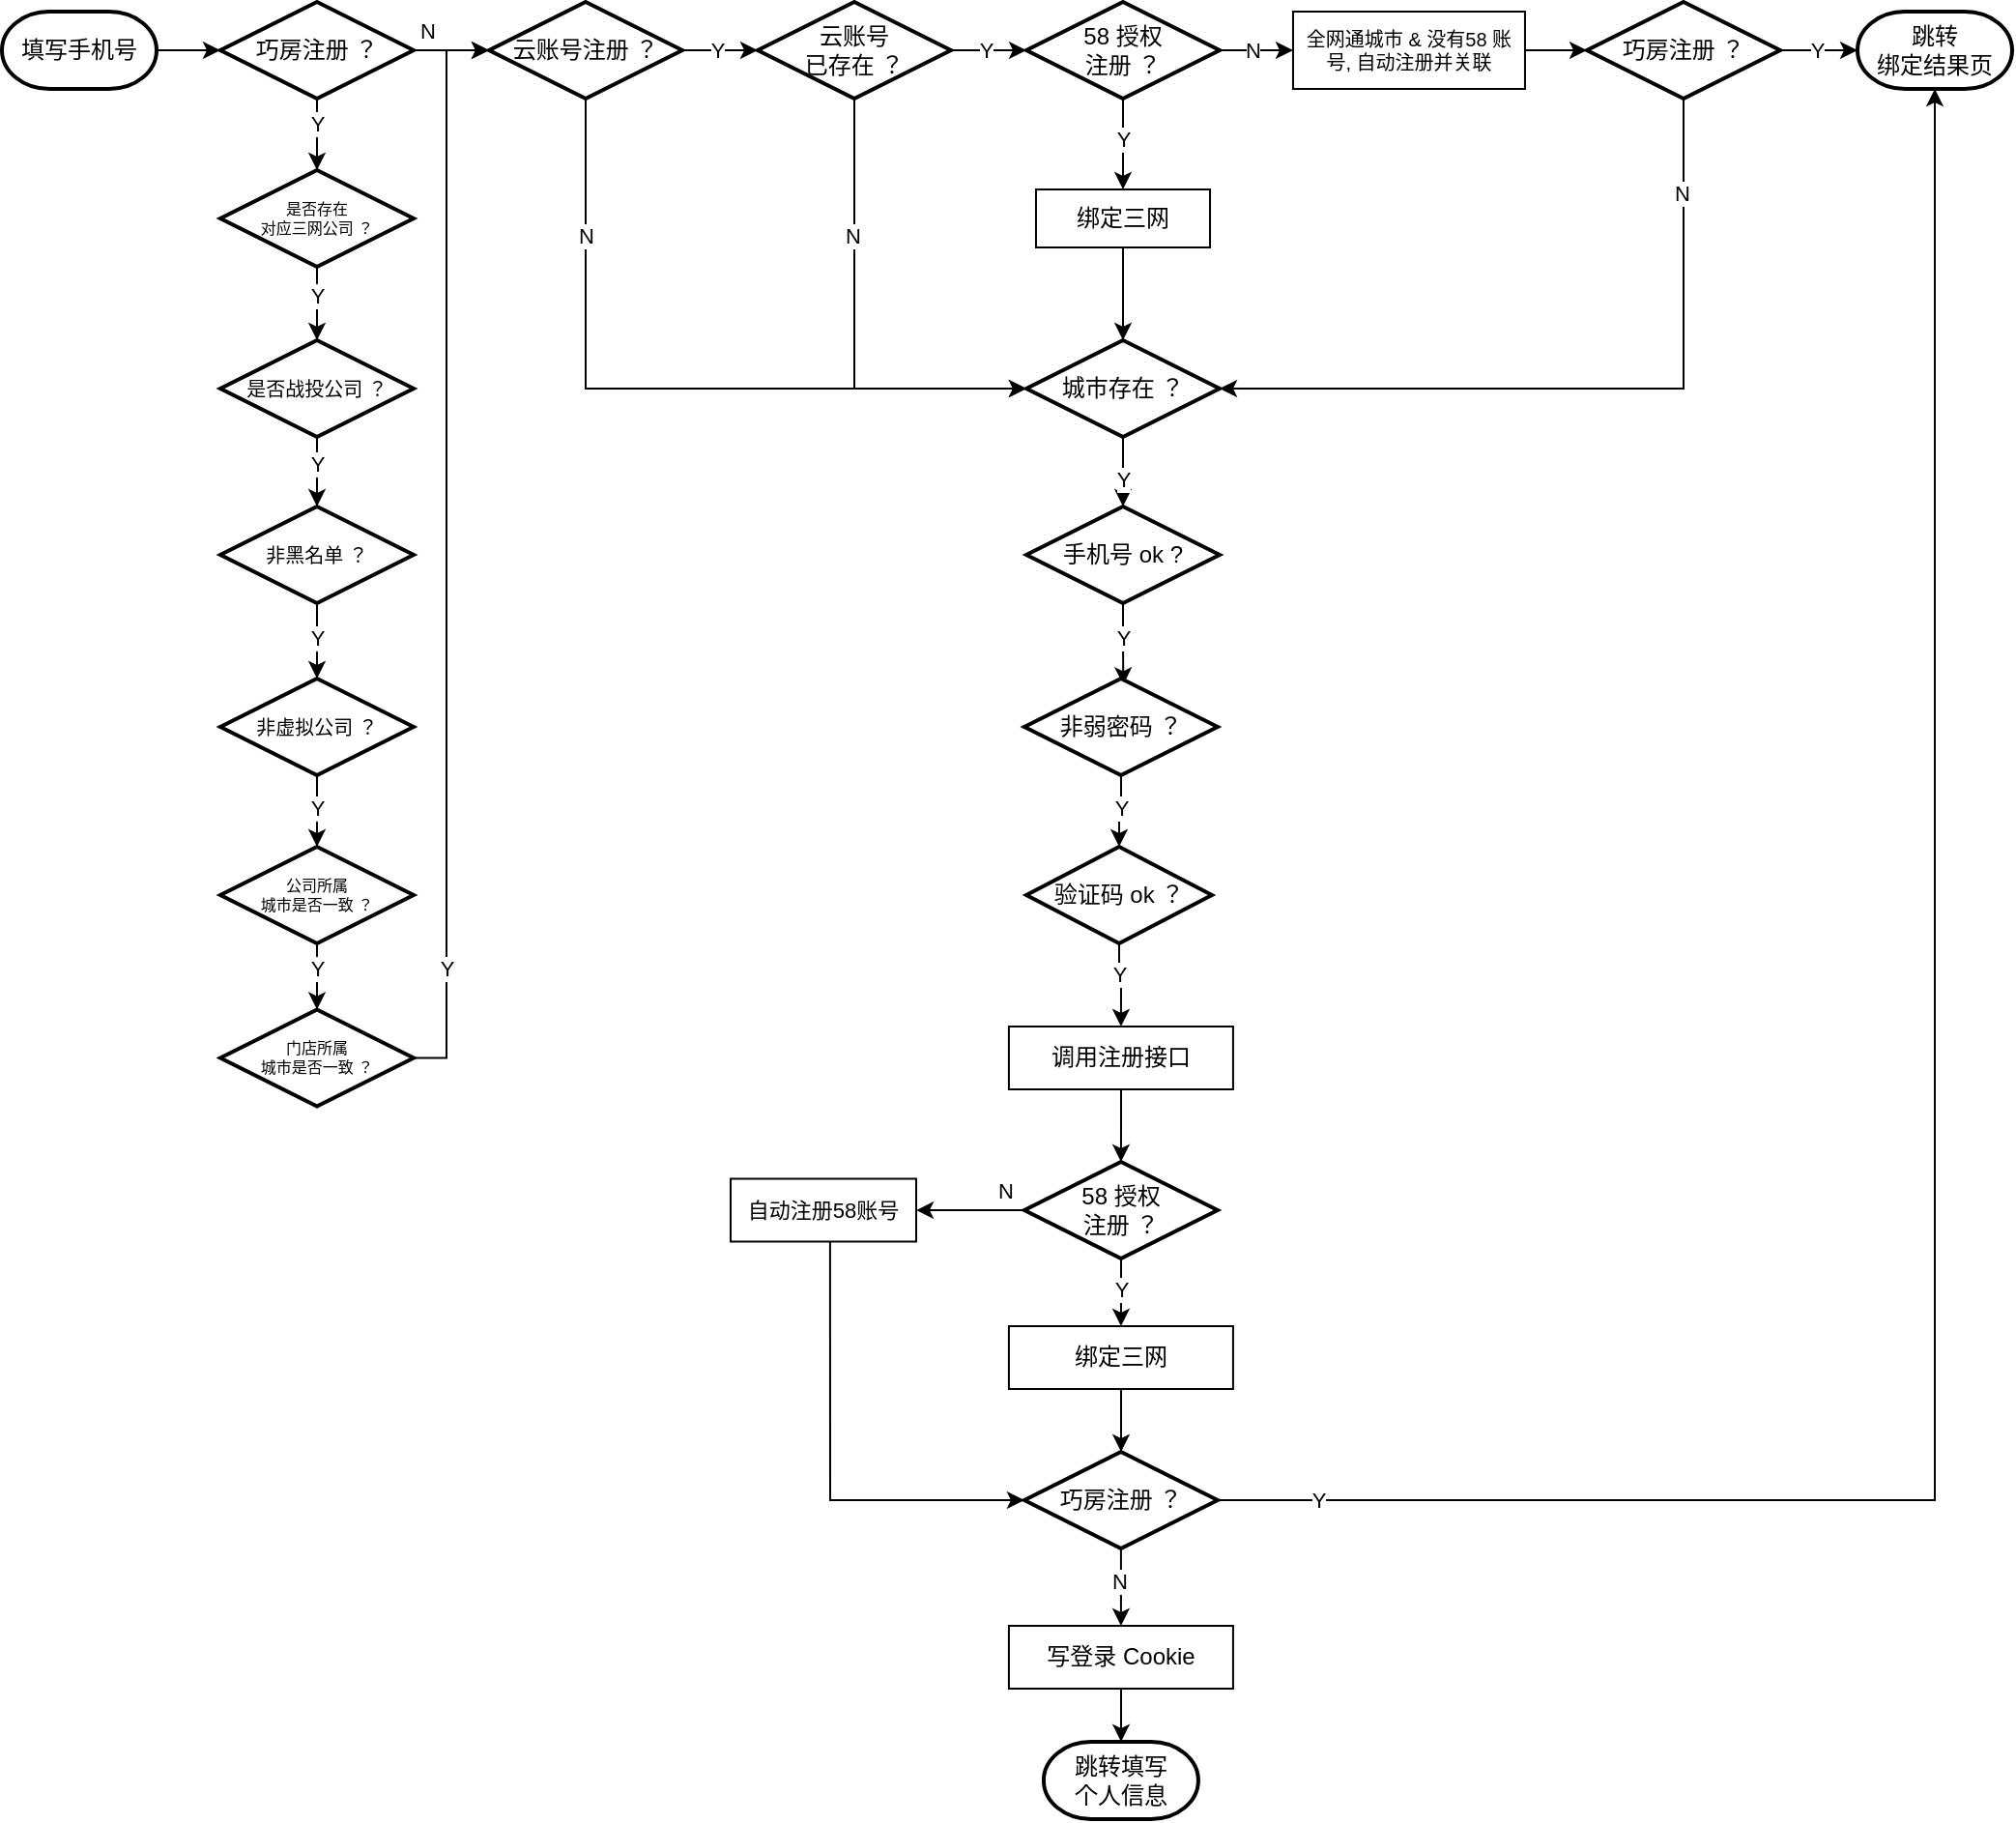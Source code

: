 <mxfile version="21.6.8" type="github">
  <diagram name="第 1 页" id="mxg2_MV8SL3HYpg_Iof4">
    <mxGraphModel dx="1272" dy="919" grid="1" gridSize="10" guides="1" tooltips="1" connect="1" arrows="1" fold="1" page="1" pageScale="1" pageWidth="827" pageHeight="1169" background="none" math="0" shadow="0">
      <root>
        <mxCell id="0" />
        <mxCell id="1" parent="0" />
        <mxCell id="vc-uLmDQuaaOf_mBzw23-6" style="edgeStyle=orthogonalEdgeStyle;rounded=0;orthogonalLoop=1;jettySize=auto;html=1;entryX=0;entryY=0.5;entryDx=0;entryDy=0;entryPerimeter=0;" parent="1" target="vc-uLmDQuaaOf_mBzw23-5" edge="1">
          <mxGeometry relative="1" as="geometry">
            <mxPoint x="100" y="45" as="sourcePoint" />
          </mxGeometry>
        </mxCell>
        <mxCell id="vc-uLmDQuaaOf_mBzw23-3" value="填写手机号" style="strokeWidth=2;html=1;shape=mxgraph.flowchart.terminator;whiteSpace=wrap;" parent="1" vertex="1">
          <mxGeometry x="20" y="25" width="80" height="40" as="geometry" />
        </mxCell>
        <mxCell id="vc-uLmDQuaaOf_mBzw23-8" style="edgeStyle=orthogonalEdgeStyle;rounded=0;orthogonalLoop=1;jettySize=auto;html=1;entryX=0;entryY=0.5;entryDx=0;entryDy=0;entryPerimeter=0;" parent="1" source="vc-uLmDQuaaOf_mBzw23-5" target="vc-uLmDQuaaOf_mBzw23-7" edge="1">
          <mxGeometry relative="1" as="geometry" />
        </mxCell>
        <mxCell id="vc-uLmDQuaaOf_mBzw23-78" value="N" style="edgeLabel;html=1;align=center;verticalAlign=middle;resizable=0;points=[];" parent="vc-uLmDQuaaOf_mBzw23-8" vertex="1" connectable="0">
          <mxGeometry x="-0.086" y="3" relative="1" as="geometry">
            <mxPoint x="-40" y="3" as="offset" />
          </mxGeometry>
        </mxCell>
        <mxCell id="lluayxy632GNw3IVgE8h-11" value="N" style="edgeLabel;html=1;align=center;verticalAlign=middle;resizable=0;points=[];" vertex="1" connectable="0" parent="vc-uLmDQuaaOf_mBzw23-8">
          <mxGeometry x="-0.234" y="-1" relative="1" as="geometry">
            <mxPoint x="-9" y="-11" as="offset" />
          </mxGeometry>
        </mxCell>
        <mxCell id="vc-uLmDQuaaOf_mBzw23-10" style="edgeStyle=orthogonalEdgeStyle;rounded=0;orthogonalLoop=1;jettySize=auto;html=1;" parent="1" source="vc-uLmDQuaaOf_mBzw23-5" target="vc-uLmDQuaaOf_mBzw23-9" edge="1">
          <mxGeometry relative="1" as="geometry" />
        </mxCell>
        <mxCell id="vc-uLmDQuaaOf_mBzw23-11" value="Y" style="edgeLabel;html=1;align=center;verticalAlign=middle;resizable=0;points=[];" parent="vc-uLmDQuaaOf_mBzw23-10" vertex="1" connectable="0">
          <mxGeometry x="-0.294" relative="1" as="geometry">
            <mxPoint y="-2" as="offset" />
          </mxGeometry>
        </mxCell>
        <mxCell id="vc-uLmDQuaaOf_mBzw23-5" value="巧房注册 ？" style="strokeWidth=2;html=1;shape=mxgraph.flowchart.decision;whiteSpace=wrap;" parent="1" vertex="1">
          <mxGeometry x="133" y="20" width="100" height="50" as="geometry" />
        </mxCell>
        <mxCell id="lluayxy632GNw3IVgE8h-7" style="edgeStyle=orthogonalEdgeStyle;rounded=0;orthogonalLoop=1;jettySize=auto;html=1;entryX=0;entryY=0.5;entryDx=0;entryDy=0;entryPerimeter=0;" edge="1" parent="1" source="vc-uLmDQuaaOf_mBzw23-7" target="vc-uLmDQuaaOf_mBzw23-34">
          <mxGeometry relative="1" as="geometry" />
        </mxCell>
        <mxCell id="lluayxy632GNw3IVgE8h-8" value="Y" style="edgeLabel;html=1;align=center;verticalAlign=middle;resizable=0;points=[];" vertex="1" connectable="0" parent="lluayxy632GNw3IVgE8h-7">
          <mxGeometry x="-0.127" y="4" relative="1" as="geometry">
            <mxPoint y="4" as="offset" />
          </mxGeometry>
        </mxCell>
        <mxCell id="lluayxy632GNw3IVgE8h-109" style="edgeStyle=orthogonalEdgeStyle;rounded=0;orthogonalLoop=1;jettySize=auto;html=1;entryX=0;entryY=0.5;entryDx=0;entryDy=0;entryPerimeter=0;" edge="1" parent="1" source="vc-uLmDQuaaOf_mBzw23-7" target="vc-uLmDQuaaOf_mBzw23-42">
          <mxGeometry relative="1" as="geometry">
            <Array as="points">
              <mxPoint x="322" y="220" />
            </Array>
          </mxGeometry>
        </mxCell>
        <mxCell id="lluayxy632GNw3IVgE8h-110" value="N" style="edgeLabel;html=1;align=center;verticalAlign=middle;resizable=0;points=[];" vertex="1" connectable="0" parent="lluayxy632GNw3IVgE8h-109">
          <mxGeometry x="-0.508" y="2" relative="1" as="geometry">
            <mxPoint x="-2" y="-22" as="offset" />
          </mxGeometry>
        </mxCell>
        <mxCell id="vc-uLmDQuaaOf_mBzw23-7" value="云账号注册 ？" style="strokeWidth=2;html=1;shape=mxgraph.flowchart.decision;whiteSpace=wrap;" parent="1" vertex="1">
          <mxGeometry x="272" y="20" width="100" height="50" as="geometry" />
        </mxCell>
        <mxCell id="vc-uLmDQuaaOf_mBzw23-13" style="edgeStyle=orthogonalEdgeStyle;rounded=0;orthogonalLoop=1;jettySize=auto;html=1;entryX=0.5;entryY=0;entryDx=0;entryDy=0;entryPerimeter=0;" parent="1" source="vc-uLmDQuaaOf_mBzw23-9" target="vc-uLmDQuaaOf_mBzw23-12" edge="1">
          <mxGeometry relative="1" as="geometry" />
        </mxCell>
        <mxCell id="vc-uLmDQuaaOf_mBzw23-14" value="Y" style="edgeLabel;html=1;align=center;verticalAlign=middle;resizable=0;points=[];" parent="vc-uLmDQuaaOf_mBzw23-13" vertex="1" connectable="0">
          <mxGeometry x="-0.317" y="1" relative="1" as="geometry">
            <mxPoint x="-1" as="offset" />
          </mxGeometry>
        </mxCell>
        <mxCell id="vc-uLmDQuaaOf_mBzw23-9" value="是否存在&lt;br style=&quot;font-size: 8px;&quot;&gt;对应三网公司 ？" style="strokeWidth=2;html=1;shape=mxgraph.flowchart.decision;whiteSpace=wrap;fontSize=8;" parent="1" vertex="1">
          <mxGeometry x="133" y="107" width="100" height="50" as="geometry" />
        </mxCell>
        <mxCell id="vc-uLmDQuaaOf_mBzw23-16" style="edgeStyle=orthogonalEdgeStyle;rounded=0;orthogonalLoop=1;jettySize=auto;html=1;entryX=0.5;entryY=0;entryDx=0;entryDy=0;entryPerimeter=0;" parent="1" source="vc-uLmDQuaaOf_mBzw23-12" target="vc-uLmDQuaaOf_mBzw23-15" edge="1">
          <mxGeometry relative="1" as="geometry" />
        </mxCell>
        <mxCell id="vc-uLmDQuaaOf_mBzw23-17" value="Y" style="edgeLabel;html=1;align=center;verticalAlign=middle;resizable=0;points=[];" parent="vc-uLmDQuaaOf_mBzw23-16" vertex="1" connectable="0">
          <mxGeometry x="-0.261" y="1" relative="1" as="geometry">
            <mxPoint x="-1" y="-3" as="offset" />
          </mxGeometry>
        </mxCell>
        <mxCell id="vc-uLmDQuaaOf_mBzw23-12" value="是否战投公司 ？" style="strokeWidth=2;html=1;shape=mxgraph.flowchart.decision;whiteSpace=wrap;fontSize=10;" parent="1" vertex="1">
          <mxGeometry x="133" y="195" width="100" height="50" as="geometry" />
        </mxCell>
        <mxCell id="vc-uLmDQuaaOf_mBzw23-19" style="edgeStyle=orthogonalEdgeStyle;rounded=0;orthogonalLoop=1;jettySize=auto;html=1;entryX=0.5;entryY=0;entryDx=0;entryDy=0;entryPerimeter=0;" parent="1" source="vc-uLmDQuaaOf_mBzw23-15" target="vc-uLmDQuaaOf_mBzw23-18" edge="1">
          <mxGeometry relative="1" as="geometry" />
        </mxCell>
        <mxCell id="vc-uLmDQuaaOf_mBzw23-20" value="Y" style="edgeLabel;html=1;align=center;verticalAlign=middle;resizable=0;points=[];" parent="vc-uLmDQuaaOf_mBzw23-19" vertex="1" connectable="0">
          <mxGeometry x="-0.15" relative="1" as="geometry">
            <mxPoint as="offset" />
          </mxGeometry>
        </mxCell>
        <mxCell id="vc-uLmDQuaaOf_mBzw23-15" value="非黑名单 ？" style="strokeWidth=2;html=1;shape=mxgraph.flowchart.decision;whiteSpace=wrap;fontSize=10;" parent="1" vertex="1">
          <mxGeometry x="133" y="281" width="100" height="50" as="geometry" />
        </mxCell>
        <mxCell id="vc-uLmDQuaaOf_mBzw23-22" style="edgeStyle=orthogonalEdgeStyle;rounded=0;orthogonalLoop=1;jettySize=auto;html=1;" parent="1" source="vc-uLmDQuaaOf_mBzw23-18" target="vc-uLmDQuaaOf_mBzw23-21" edge="1">
          <mxGeometry relative="1" as="geometry" />
        </mxCell>
        <mxCell id="vc-uLmDQuaaOf_mBzw23-23" value="Y" style="edgeLabel;html=1;align=center;verticalAlign=middle;resizable=0;points=[];" parent="vc-uLmDQuaaOf_mBzw23-22" vertex="1" connectable="0">
          <mxGeometry x="-0.15" relative="1" as="geometry">
            <mxPoint y="-2" as="offset" />
          </mxGeometry>
        </mxCell>
        <mxCell id="vc-uLmDQuaaOf_mBzw23-18" value="非虚拟公司 ？" style="strokeWidth=2;html=1;shape=mxgraph.flowchart.decision;whiteSpace=wrap;fontSize=10;" parent="1" vertex="1">
          <mxGeometry x="133" y="370" width="100" height="50" as="geometry" />
        </mxCell>
        <mxCell id="lluayxy632GNw3IVgE8h-48" style="edgeStyle=orthogonalEdgeStyle;rounded=0;orthogonalLoop=1;jettySize=auto;html=1;" edge="1" parent="1" source="vc-uLmDQuaaOf_mBzw23-21" target="vc-uLmDQuaaOf_mBzw23-24">
          <mxGeometry relative="1" as="geometry" />
        </mxCell>
        <mxCell id="lluayxy632GNw3IVgE8h-49" value="Y" style="edgeLabel;html=1;align=center;verticalAlign=middle;resizable=0;points=[];" vertex="1" connectable="0" parent="lluayxy632GNw3IVgE8h-48">
          <mxGeometry x="-0.107" y="1" relative="1" as="geometry">
            <mxPoint x="1" y="-7" as="offset" />
          </mxGeometry>
        </mxCell>
        <mxCell id="vc-uLmDQuaaOf_mBzw23-21" value="公司所属&lt;br style=&quot;font-size: 8px;&quot;&gt;城市是否一致 ？" style="strokeWidth=2;html=1;shape=mxgraph.flowchart.decision;whiteSpace=wrap;fontSize=8;" parent="1" vertex="1">
          <mxGeometry x="133" y="457" width="100" height="50" as="geometry" />
        </mxCell>
        <mxCell id="lluayxy632GNw3IVgE8h-12" style="edgeStyle=orthogonalEdgeStyle;rounded=0;orthogonalLoop=1;jettySize=auto;html=1;entryX=0;entryY=0.5;entryDx=0;entryDy=0;entryPerimeter=0;exitX=1;exitY=0.5;exitDx=0;exitDy=0;exitPerimeter=0;" edge="1" parent="1" source="vc-uLmDQuaaOf_mBzw23-24" target="vc-uLmDQuaaOf_mBzw23-7">
          <mxGeometry relative="1" as="geometry">
            <mxPoint x="323" y="180" as="targetPoint" />
            <Array as="points">
              <mxPoint x="250" y="566" />
              <mxPoint x="250" y="45" />
            </Array>
          </mxGeometry>
        </mxCell>
        <mxCell id="lluayxy632GNw3IVgE8h-13" value="Y" style="edgeLabel;html=1;align=center;verticalAlign=middle;resizable=0;points=[];" vertex="1" connectable="0" parent="lluayxy632GNw3IVgE8h-12">
          <mxGeometry x="-0.809" y="1" relative="1" as="geometry">
            <mxPoint x="1" y="-10" as="offset" />
          </mxGeometry>
        </mxCell>
        <mxCell id="vc-uLmDQuaaOf_mBzw23-24" value="门店所属&lt;br&gt;城市是否一致 ？" style="strokeWidth=2;html=1;shape=mxgraph.flowchart.decision;whiteSpace=wrap;fontSize=8;" parent="1" vertex="1">
          <mxGeometry x="133" y="541.25" width="100" height="50" as="geometry" />
        </mxCell>
        <mxCell id="vc-uLmDQuaaOf_mBzw23-51" style="edgeStyle=orthogonalEdgeStyle;rounded=0;orthogonalLoop=1;jettySize=auto;html=1;entryX=0;entryY=0.5;entryDx=0;entryDy=0;entryPerimeter=0;" parent="1" source="vc-uLmDQuaaOf_mBzw23-34" target="lluayxy632GNw3IVgE8h-3" edge="1">
          <mxGeometry relative="1" as="geometry">
            <mxPoint x="591.96" y="45" as="targetPoint" />
          </mxGeometry>
        </mxCell>
        <mxCell id="vc-uLmDQuaaOf_mBzw23-80" value="Y" style="edgeLabel;html=1;align=center;verticalAlign=middle;resizable=0;points=[];" parent="vc-uLmDQuaaOf_mBzw23-51" vertex="1" connectable="0">
          <mxGeometry x="-0.147" relative="1" as="geometry">
            <mxPoint as="offset" />
          </mxGeometry>
        </mxCell>
        <mxCell id="lluayxy632GNw3IVgE8h-85" style="edgeStyle=orthogonalEdgeStyle;rounded=0;orthogonalLoop=1;jettySize=auto;html=1;entryX=0;entryY=0.5;entryDx=0;entryDy=0;entryPerimeter=0;exitX=0.5;exitY=1;exitDx=0;exitDy=0;exitPerimeter=0;" edge="1" parent="1" source="vc-uLmDQuaaOf_mBzw23-34" target="vc-uLmDQuaaOf_mBzw23-42">
          <mxGeometry relative="1" as="geometry">
            <Array as="points">
              <mxPoint x="461" y="220" />
            </Array>
          </mxGeometry>
        </mxCell>
        <mxCell id="lluayxy632GNw3IVgE8h-86" value="N" style="edgeLabel;html=1;align=center;verticalAlign=middle;resizable=0;points=[];" vertex="1" connectable="0" parent="lluayxy632GNw3IVgE8h-85">
          <mxGeometry x="-0.404" y="-2" relative="1" as="geometry">
            <mxPoint x="1" as="offset" />
          </mxGeometry>
        </mxCell>
        <mxCell id="vc-uLmDQuaaOf_mBzw23-34" value="云账号&lt;br&gt;已存在 ？" style="strokeWidth=2;html=1;shape=mxgraph.flowchart.decision;whiteSpace=wrap;fontSize=12;" parent="1" vertex="1">
          <mxGeometry x="411" y="20" width="100" height="50" as="geometry" />
        </mxCell>
        <mxCell id="vc-uLmDQuaaOf_mBzw23-58" style="edgeStyle=orthogonalEdgeStyle;rounded=0;orthogonalLoop=1;jettySize=auto;html=1;entryX=0.5;entryY=0;entryDx=0;entryDy=0;entryPerimeter=0;" parent="1" source="vc-uLmDQuaaOf_mBzw23-42" target="vc-uLmDQuaaOf_mBzw23-57" edge="1">
          <mxGeometry relative="1" as="geometry" />
        </mxCell>
        <mxCell id="vc-uLmDQuaaOf_mBzw23-90" value="Y" style="edgeLabel;html=1;align=center;verticalAlign=middle;resizable=0;points=[];" parent="vc-uLmDQuaaOf_mBzw23-58" vertex="1" connectable="0">
          <mxGeometry x="-0.434" y="-1" relative="1" as="geometry">
            <mxPoint x="1" y="9" as="offset" />
          </mxGeometry>
        </mxCell>
        <mxCell id="vc-uLmDQuaaOf_mBzw23-42" value="城市存在 ？" style="strokeWidth=2;html=1;shape=mxgraph.flowchart.decision;whiteSpace=wrap;fontSize=12;" parent="1" vertex="1">
          <mxGeometry x="550" y="195" width="100" height="50" as="geometry" />
        </mxCell>
        <mxCell id="lluayxy632GNw3IVgE8h-39" style="edgeStyle=orthogonalEdgeStyle;rounded=0;orthogonalLoop=1;jettySize=auto;html=1;entryX=0.512;entryY=0.064;entryDx=0;entryDy=0;entryPerimeter=0;" edge="1" parent="1" source="vc-uLmDQuaaOf_mBzw23-57" target="vc-uLmDQuaaOf_mBzw23-70">
          <mxGeometry relative="1" as="geometry" />
        </mxCell>
        <mxCell id="lluayxy632GNw3IVgE8h-40" value="Y" style="edgeLabel;html=1;align=center;verticalAlign=middle;resizable=0;points=[];" vertex="1" connectable="0" parent="lluayxy632GNw3IVgE8h-39">
          <mxGeometry x="-0.295" y="-1" relative="1" as="geometry">
            <mxPoint x="1" y="3" as="offset" />
          </mxGeometry>
        </mxCell>
        <mxCell id="vc-uLmDQuaaOf_mBzw23-57" value="手机号 ok ?" style="strokeWidth=2;html=1;shape=mxgraph.flowchart.decision;whiteSpace=wrap;fontSize=12;" parent="1" vertex="1">
          <mxGeometry x="550" y="281" width="100" height="50" as="geometry" />
        </mxCell>
        <mxCell id="vc-uLmDQuaaOf_mBzw23-73" style="edgeStyle=orthogonalEdgeStyle;rounded=0;orthogonalLoop=1;jettySize=auto;html=1;entryX=0.5;entryY=0;entryDx=0;entryDy=0;entryPerimeter=0;" parent="1" source="vc-uLmDQuaaOf_mBzw23-70" target="vc-uLmDQuaaOf_mBzw23-72" edge="1">
          <mxGeometry relative="1" as="geometry" />
        </mxCell>
        <mxCell id="vc-uLmDQuaaOf_mBzw23-74" value="Y" style="edgeLabel;html=1;align=center;verticalAlign=middle;resizable=0;points=[];" parent="vc-uLmDQuaaOf_mBzw23-73" vertex="1" connectable="0">
          <mxGeometry x="-0.317" relative="1" as="geometry">
            <mxPoint y="4" as="offset" />
          </mxGeometry>
        </mxCell>
        <mxCell id="vc-uLmDQuaaOf_mBzw23-70" value="非弱密码 ？" style="strokeWidth=2;html=1;shape=mxgraph.flowchart.decision;whiteSpace=wrap;fontSize=12;" parent="1" vertex="1">
          <mxGeometry x="548.96" y="370" width="100" height="50" as="geometry" />
        </mxCell>
        <mxCell id="vc-uLmDQuaaOf_mBzw23-76" style="edgeStyle=orthogonalEdgeStyle;rounded=0;orthogonalLoop=1;jettySize=auto;html=1;entryX=0.5;entryY=0;entryDx=0;entryDy=0;" parent="1" source="vc-uLmDQuaaOf_mBzw23-72" target="vc-uLmDQuaaOf_mBzw23-75" edge="1">
          <mxGeometry relative="1" as="geometry" />
        </mxCell>
        <mxCell id="vc-uLmDQuaaOf_mBzw23-77" value="Y" style="edgeLabel;html=1;align=center;verticalAlign=middle;resizable=0;points=[];" parent="vc-uLmDQuaaOf_mBzw23-76" vertex="1" connectable="0">
          <mxGeometry x="-0.383" relative="1" as="geometry">
            <mxPoint y="2" as="offset" />
          </mxGeometry>
        </mxCell>
        <mxCell id="vc-uLmDQuaaOf_mBzw23-72" value="验证码 ok ？" style="strokeWidth=2;html=1;shape=mxgraph.flowchart.decision;whiteSpace=wrap;fontSize=12;" parent="1" vertex="1">
          <mxGeometry x="550" y="457" width="96" height="50" as="geometry" />
        </mxCell>
        <mxCell id="lluayxy632GNw3IVgE8h-88" style="edgeStyle=orthogonalEdgeStyle;rounded=0;orthogonalLoop=1;jettySize=auto;html=1;entryX=0.5;entryY=0;entryDx=0;entryDy=0;entryPerimeter=0;" edge="1" parent="1" source="vc-uLmDQuaaOf_mBzw23-75" target="lluayxy632GNw3IVgE8h-87">
          <mxGeometry relative="1" as="geometry" />
        </mxCell>
        <mxCell id="vc-uLmDQuaaOf_mBzw23-75" value="调用注册接口" style="rounded=0;whiteSpace=wrap;html=1;fontSize=12;" parent="1" vertex="1">
          <mxGeometry x="540.96" y="550" width="116" height="32.5" as="geometry" />
        </mxCell>
        <mxCell id="lluayxy632GNw3IVgE8h-56" style="edgeStyle=orthogonalEdgeStyle;rounded=0;orthogonalLoop=1;jettySize=auto;html=1;" edge="1" parent="1" source="lluayxy632GNw3IVgE8h-3" target="lluayxy632GNw3IVgE8h-4">
          <mxGeometry relative="1" as="geometry" />
        </mxCell>
        <mxCell id="lluayxy632GNw3IVgE8h-57" value="Y" style="edgeLabel;html=1;align=center;verticalAlign=middle;resizable=0;points=[];" vertex="1" connectable="0" parent="lluayxy632GNw3IVgE8h-56">
          <mxGeometry x="-0.303" y="-1" relative="1" as="geometry">
            <mxPoint x="1" y="4" as="offset" />
          </mxGeometry>
        </mxCell>
        <mxCell id="lluayxy632GNw3IVgE8h-70" style="edgeStyle=orthogonalEdgeStyle;rounded=0;orthogonalLoop=1;jettySize=auto;html=1;entryX=0;entryY=0.5;entryDx=0;entryDy=0;" edge="1" parent="1" source="lluayxy632GNw3IVgE8h-3" target="lluayxy632GNw3IVgE8h-28">
          <mxGeometry relative="1" as="geometry" />
        </mxCell>
        <mxCell id="lluayxy632GNw3IVgE8h-71" value="N" style="edgeLabel;html=1;align=center;verticalAlign=middle;resizable=0;points=[];" vertex="1" connectable="0" parent="lluayxy632GNw3IVgE8h-70">
          <mxGeometry x="-0.19" y="-3" relative="1" as="geometry">
            <mxPoint y="-3" as="offset" />
          </mxGeometry>
        </mxCell>
        <mxCell id="lluayxy632GNw3IVgE8h-3" value="58 授权&lt;br&gt;注册 ？" style="strokeWidth=2;html=1;shape=mxgraph.flowchart.decision;whiteSpace=wrap;fontSize=12;" vertex="1" parent="1">
          <mxGeometry x="550" y="20" width="100" height="50" as="geometry" />
        </mxCell>
        <mxCell id="lluayxy632GNw3IVgE8h-60" style="edgeStyle=orthogonalEdgeStyle;rounded=0;orthogonalLoop=1;jettySize=auto;html=1;entryX=0.5;entryY=0;entryDx=0;entryDy=0;entryPerimeter=0;" edge="1" parent="1" source="lluayxy632GNw3IVgE8h-4" target="vc-uLmDQuaaOf_mBzw23-42">
          <mxGeometry relative="1" as="geometry" />
        </mxCell>
        <mxCell id="lluayxy632GNw3IVgE8h-4" value="绑定三网" style="rounded=0;whiteSpace=wrap;html=1;fontSize=12;" vertex="1" parent="1">
          <mxGeometry x="554.98" y="117" width="90.04" height="30" as="geometry" />
        </mxCell>
        <mxCell id="lluayxy632GNw3IVgE8h-73" style="edgeStyle=orthogonalEdgeStyle;rounded=0;orthogonalLoop=1;jettySize=auto;html=1;entryX=0;entryY=0.5;entryDx=0;entryDy=0;entryPerimeter=0;" edge="1" parent="1" source="lluayxy632GNw3IVgE8h-25" target="lluayxy632GNw3IVgE8h-31">
          <mxGeometry relative="1" as="geometry" />
        </mxCell>
        <mxCell id="lluayxy632GNw3IVgE8h-74" value="Y" style="edgeLabel;html=1;align=center;verticalAlign=middle;resizable=0;points=[];" vertex="1" connectable="0" parent="lluayxy632GNw3IVgE8h-73">
          <mxGeometry x="0.23" y="-2" relative="1" as="geometry">
            <mxPoint x="-6" y="-2" as="offset" />
          </mxGeometry>
        </mxCell>
        <mxCell id="lluayxy632GNw3IVgE8h-83" style="edgeStyle=orthogonalEdgeStyle;rounded=0;orthogonalLoop=1;jettySize=auto;html=1;entryX=1;entryY=0.5;entryDx=0;entryDy=0;entryPerimeter=0;exitX=0.5;exitY=1;exitDx=0;exitDy=0;exitPerimeter=0;" edge="1" parent="1" source="lluayxy632GNw3IVgE8h-25" target="vc-uLmDQuaaOf_mBzw23-42">
          <mxGeometry relative="1" as="geometry">
            <Array as="points">
              <mxPoint x="890" y="220" />
            </Array>
          </mxGeometry>
        </mxCell>
        <mxCell id="lluayxy632GNw3IVgE8h-84" value="N" style="edgeLabel;html=1;align=center;verticalAlign=middle;resizable=0;points=[];" vertex="1" connectable="0" parent="lluayxy632GNw3IVgE8h-83">
          <mxGeometry x="-0.748" y="2" relative="1" as="geometry">
            <mxPoint x="-3" as="offset" />
          </mxGeometry>
        </mxCell>
        <mxCell id="lluayxy632GNw3IVgE8h-25" value="巧房注册 ？" style="strokeWidth=2;html=1;shape=mxgraph.flowchart.decision;whiteSpace=wrap;" vertex="1" parent="1">
          <mxGeometry x="840" y="20" width="100" height="50" as="geometry" />
        </mxCell>
        <mxCell id="lluayxy632GNw3IVgE8h-72" style="edgeStyle=orthogonalEdgeStyle;rounded=0;orthogonalLoop=1;jettySize=auto;html=1;entryX=0;entryY=0.5;entryDx=0;entryDy=0;entryPerimeter=0;" edge="1" parent="1" source="lluayxy632GNw3IVgE8h-28" target="lluayxy632GNw3IVgE8h-25">
          <mxGeometry relative="1" as="geometry" />
        </mxCell>
        <mxCell id="lluayxy632GNw3IVgE8h-28" value="全网通城市 &amp;amp; 没有58 账号, 自动注册并关联" style="rounded=0;whiteSpace=wrap;html=1;fontSize=10;" vertex="1" parent="1">
          <mxGeometry x="687.98" y="25" width="120" height="40" as="geometry" />
        </mxCell>
        <mxCell id="lluayxy632GNw3IVgE8h-31" value="跳转&lt;br&gt;绑定结果页" style="strokeWidth=2;html=1;shape=mxgraph.flowchart.terminator;whiteSpace=wrap;" vertex="1" parent="1">
          <mxGeometry x="980" y="25" width="80" height="40" as="geometry" />
        </mxCell>
        <mxCell id="lluayxy632GNw3IVgE8h-66" value="跳转填写&lt;br&gt;个人信息" style="strokeWidth=2;html=1;shape=mxgraph.flowchart.terminator;whiteSpace=wrap;" vertex="1" parent="1">
          <mxGeometry x="558.96" y="920" width="80" height="40" as="geometry" />
        </mxCell>
        <mxCell id="lluayxy632GNw3IVgE8h-102" style="edgeStyle=orthogonalEdgeStyle;rounded=0;orthogonalLoop=1;jettySize=auto;html=1;" edge="1" parent="1" source="lluayxy632GNw3IVgE8h-77" target="lluayxy632GNw3IVgE8h-99">
          <mxGeometry relative="1" as="geometry" />
        </mxCell>
        <mxCell id="lluayxy632GNw3IVgE8h-103" value="N" style="edgeLabel;html=1;align=center;verticalAlign=middle;resizable=0;points=[];" vertex="1" connectable="0" parent="lluayxy632GNw3IVgE8h-102">
          <mxGeometry x="-0.149" y="-1" relative="1" as="geometry">
            <mxPoint as="offset" />
          </mxGeometry>
        </mxCell>
        <mxCell id="lluayxy632GNw3IVgE8h-106" style="edgeStyle=orthogonalEdgeStyle;rounded=0;orthogonalLoop=1;jettySize=auto;html=1;entryX=0.5;entryY=1;entryDx=0;entryDy=0;entryPerimeter=0;" edge="1" parent="1" source="lluayxy632GNw3IVgE8h-77" target="lluayxy632GNw3IVgE8h-31">
          <mxGeometry relative="1" as="geometry">
            <mxPoint x="1070" y="300" as="targetPoint" />
          </mxGeometry>
        </mxCell>
        <mxCell id="lluayxy632GNw3IVgE8h-108" value="Y" style="edgeLabel;html=1;align=center;verticalAlign=middle;resizable=0;points=[];" vertex="1" connectable="0" parent="lluayxy632GNw3IVgE8h-106">
          <mxGeometry x="-0.522" y="-2" relative="1" as="geometry">
            <mxPoint x="-211" y="-2" as="offset" />
          </mxGeometry>
        </mxCell>
        <mxCell id="lluayxy632GNw3IVgE8h-77" value="巧房注册 ？" style="strokeWidth=2;html=1;shape=mxgraph.flowchart.decision;whiteSpace=wrap;" vertex="1" parent="1">
          <mxGeometry x="548.96" y="770" width="100" height="50" as="geometry" />
        </mxCell>
        <mxCell id="lluayxy632GNw3IVgE8h-90" style="edgeStyle=orthogonalEdgeStyle;rounded=0;orthogonalLoop=1;jettySize=auto;html=1;entryX=0.5;entryY=0;entryDx=0;entryDy=0;" edge="1" parent="1" source="lluayxy632GNw3IVgE8h-87" target="lluayxy632GNw3IVgE8h-97">
          <mxGeometry relative="1" as="geometry">
            <mxPoint x="590.49" y="744.52" as="targetPoint" />
          </mxGeometry>
        </mxCell>
        <mxCell id="lluayxy632GNw3IVgE8h-91" value="Y" style="edgeLabel;html=1;align=center;verticalAlign=middle;resizable=0;points=[];" vertex="1" connectable="0" parent="lluayxy632GNw3IVgE8h-90">
          <mxGeometry x="-0.252" relative="1" as="geometry">
            <mxPoint y="-1" as="offset" />
          </mxGeometry>
        </mxCell>
        <mxCell id="lluayxy632GNw3IVgE8h-93" style="edgeStyle=orthogonalEdgeStyle;rounded=0;orthogonalLoop=1;jettySize=auto;html=1;" edge="1" parent="1" source="lluayxy632GNw3IVgE8h-87" target="lluayxy632GNw3IVgE8h-92">
          <mxGeometry relative="1" as="geometry" />
        </mxCell>
        <mxCell id="lluayxy632GNw3IVgE8h-95" value="N" style="edgeLabel;html=1;align=center;verticalAlign=middle;resizable=0;points=[];" vertex="1" connectable="0" parent="lluayxy632GNw3IVgE8h-93">
          <mxGeometry x="-0.381" y="-5" relative="1" as="geometry">
            <mxPoint x="7" y="-5" as="offset" />
          </mxGeometry>
        </mxCell>
        <mxCell id="lluayxy632GNw3IVgE8h-87" value="58 授权&lt;br&gt;注册 ？" style="strokeWidth=2;html=1;shape=mxgraph.flowchart.decision;whiteSpace=wrap;fontSize=12;" vertex="1" parent="1">
          <mxGeometry x="548.96" y="620" width="100" height="50" as="geometry" />
        </mxCell>
        <mxCell id="lluayxy632GNw3IVgE8h-107" style="edgeStyle=orthogonalEdgeStyle;rounded=0;orthogonalLoop=1;jettySize=auto;html=1;entryX=0;entryY=0.5;entryDx=0;entryDy=0;entryPerimeter=0;exitX=0.536;exitY=0.933;exitDx=0;exitDy=0;exitPerimeter=0;" edge="1" parent="1" source="lluayxy632GNw3IVgE8h-92" target="lluayxy632GNw3IVgE8h-77">
          <mxGeometry relative="1" as="geometry">
            <Array as="points">
              <mxPoint x="448" y="795" />
            </Array>
          </mxGeometry>
        </mxCell>
        <mxCell id="lluayxy632GNw3IVgE8h-92" value="自动注册58账号" style="rounded=0;whiteSpace=wrap;html=1;fontSize=11;" vertex="1" parent="1">
          <mxGeometry x="397" y="628.75" width="96" height="32.5" as="geometry" />
        </mxCell>
        <mxCell id="lluayxy632GNw3IVgE8h-101" style="edgeStyle=orthogonalEdgeStyle;rounded=0;orthogonalLoop=1;jettySize=auto;html=1;" edge="1" parent="1" source="lluayxy632GNw3IVgE8h-97" target="lluayxy632GNw3IVgE8h-77">
          <mxGeometry relative="1" as="geometry" />
        </mxCell>
        <mxCell id="lluayxy632GNw3IVgE8h-97" value="绑定三网" style="rounded=0;whiteSpace=wrap;html=1;fontSize=12;" vertex="1" parent="1">
          <mxGeometry x="540.96" y="705" width="116" height="32.5" as="geometry" />
        </mxCell>
        <mxCell id="lluayxy632GNw3IVgE8h-104" style="edgeStyle=orthogonalEdgeStyle;rounded=0;orthogonalLoop=1;jettySize=auto;html=1;" edge="1" parent="1" source="lluayxy632GNw3IVgE8h-99" target="lluayxy632GNw3IVgE8h-66">
          <mxGeometry relative="1" as="geometry" />
        </mxCell>
        <mxCell id="lluayxy632GNw3IVgE8h-99" value="写登录 Cookie" style="rounded=0;whiteSpace=wrap;html=1;fontSize=12;" vertex="1" parent="1">
          <mxGeometry x="540.96" y="860" width="116" height="32.5" as="geometry" />
        </mxCell>
      </root>
    </mxGraphModel>
  </diagram>
</mxfile>

